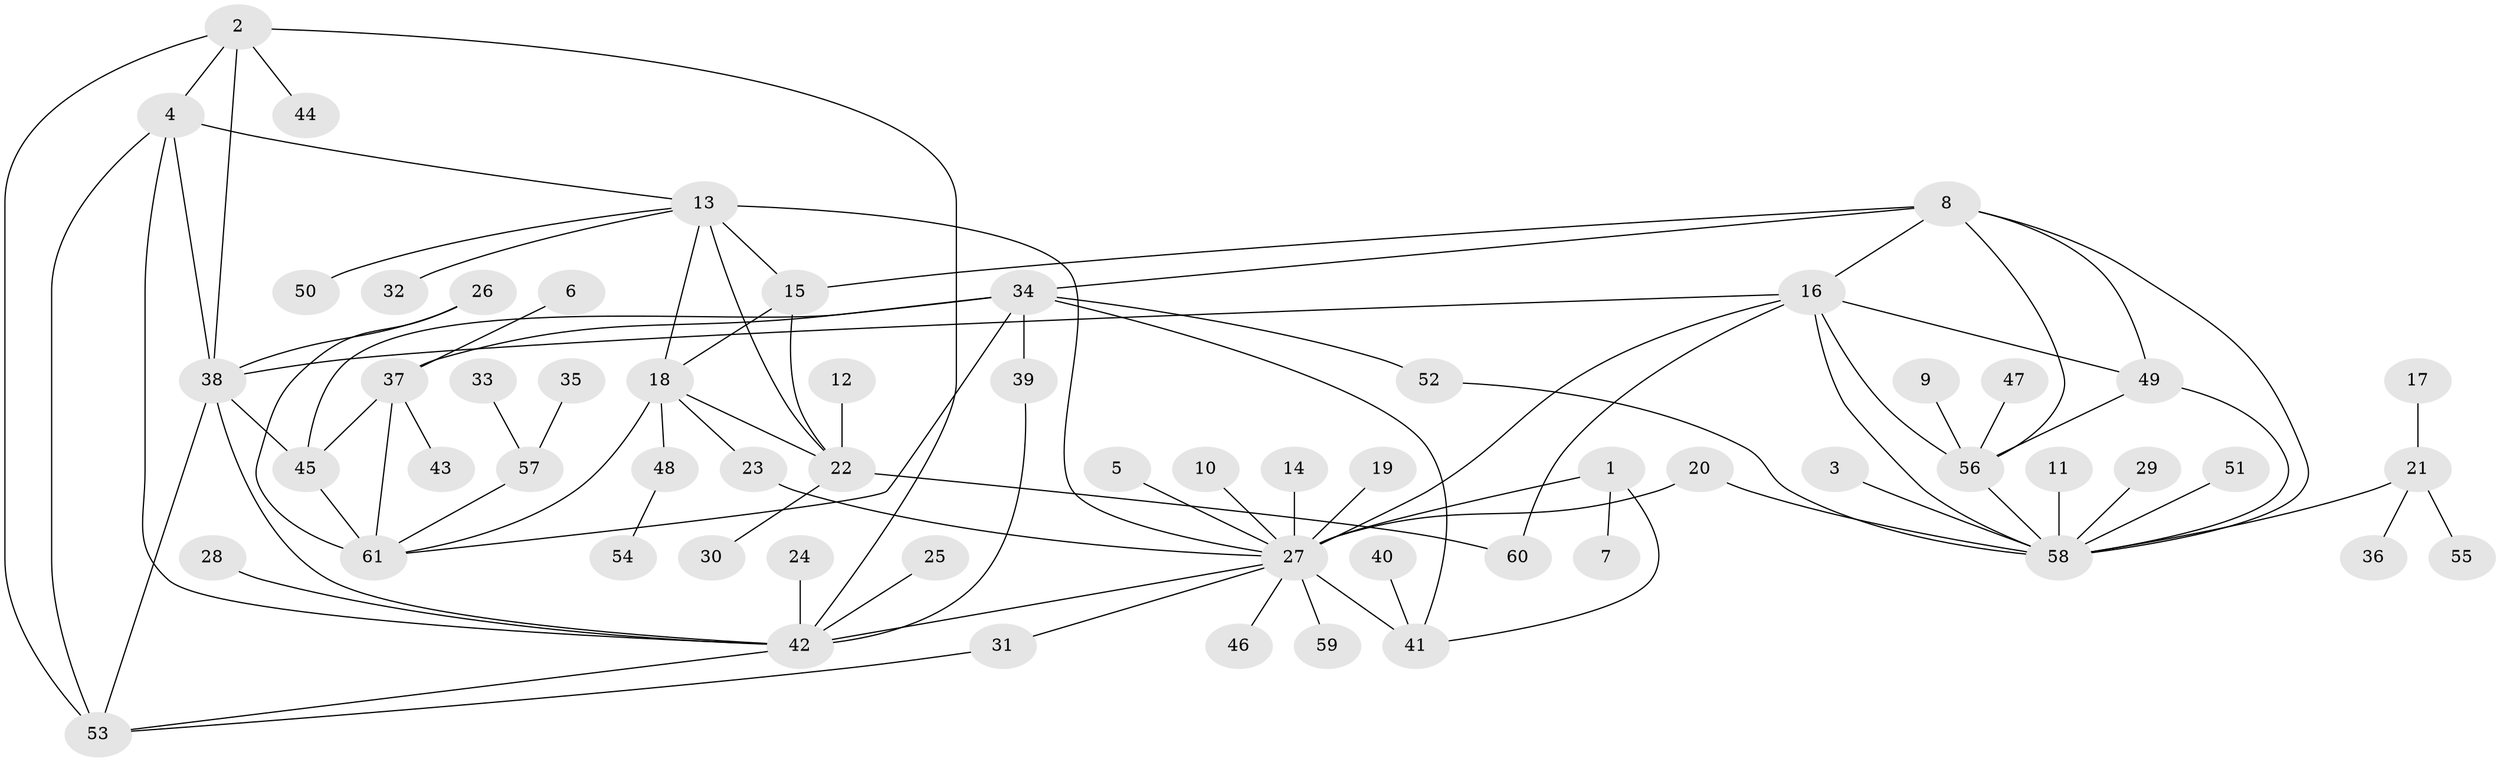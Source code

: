 // original degree distribution, {10: 0.02912621359223301, 6: 0.05825242718446602, 7: 0.02912621359223301, 8: 0.038834951456310676, 9: 0.02912621359223301, 11: 0.009708737864077669, 5: 0.04854368932038835, 12: 0.009708737864077669, 2: 0.13592233009708737, 1: 0.5922330097087378, 4: 0.009708737864077669, 3: 0.009708737864077669}
// Generated by graph-tools (version 1.1) at 2025/37/03/04/25 23:37:40]
// undirected, 61 vertices, 92 edges
graph export_dot {
  node [color=gray90,style=filled];
  1;
  2;
  3;
  4;
  5;
  6;
  7;
  8;
  9;
  10;
  11;
  12;
  13;
  14;
  15;
  16;
  17;
  18;
  19;
  20;
  21;
  22;
  23;
  24;
  25;
  26;
  27;
  28;
  29;
  30;
  31;
  32;
  33;
  34;
  35;
  36;
  37;
  38;
  39;
  40;
  41;
  42;
  43;
  44;
  45;
  46;
  47;
  48;
  49;
  50;
  51;
  52;
  53;
  54;
  55;
  56;
  57;
  58;
  59;
  60;
  61;
  1 -- 7 [weight=1.0];
  1 -- 27 [weight=4.0];
  1 -- 41 [weight=2.0];
  2 -- 4 [weight=1.0];
  2 -- 38 [weight=1.0];
  2 -- 42 [weight=1.0];
  2 -- 44 [weight=1.0];
  2 -- 53 [weight=1.0];
  3 -- 58 [weight=1.0];
  4 -- 13 [weight=1.0];
  4 -- 38 [weight=1.0];
  4 -- 42 [weight=1.0];
  4 -- 53 [weight=1.0];
  5 -- 27 [weight=1.0];
  6 -- 37 [weight=1.0];
  8 -- 15 [weight=1.0];
  8 -- 16 [weight=1.0];
  8 -- 34 [weight=1.0];
  8 -- 49 [weight=1.0];
  8 -- 56 [weight=1.0];
  8 -- 58 [weight=1.0];
  9 -- 56 [weight=1.0];
  10 -- 27 [weight=1.0];
  11 -- 58 [weight=1.0];
  12 -- 22 [weight=1.0];
  13 -- 15 [weight=1.0];
  13 -- 18 [weight=1.0];
  13 -- 22 [weight=2.0];
  13 -- 27 [weight=1.0];
  13 -- 32 [weight=1.0];
  13 -- 50 [weight=1.0];
  14 -- 27 [weight=1.0];
  15 -- 18 [weight=1.0];
  15 -- 22 [weight=2.0];
  16 -- 27 [weight=1.0];
  16 -- 38 [weight=1.0];
  16 -- 49 [weight=1.0];
  16 -- 56 [weight=1.0];
  16 -- 58 [weight=1.0];
  16 -- 60 [weight=1.0];
  17 -- 21 [weight=1.0];
  18 -- 22 [weight=2.0];
  18 -- 23 [weight=1.0];
  18 -- 48 [weight=1.0];
  18 -- 61 [weight=1.0];
  19 -- 27 [weight=1.0];
  20 -- 27 [weight=1.0];
  20 -- 58 [weight=1.0];
  21 -- 36 [weight=1.0];
  21 -- 55 [weight=1.0];
  21 -- 58 [weight=1.0];
  22 -- 30 [weight=1.0];
  22 -- 60 [weight=1.0];
  23 -- 27 [weight=1.0];
  24 -- 42 [weight=1.0];
  25 -- 42 [weight=1.0];
  26 -- 38 [weight=1.0];
  26 -- 61 [weight=1.0];
  27 -- 31 [weight=1.0];
  27 -- 41 [weight=2.0];
  27 -- 42 [weight=1.0];
  27 -- 46 [weight=1.0];
  27 -- 59 [weight=1.0];
  28 -- 42 [weight=1.0];
  29 -- 58 [weight=1.0];
  31 -- 53 [weight=1.0];
  33 -- 57 [weight=1.0];
  34 -- 37 [weight=2.0];
  34 -- 39 [weight=1.0];
  34 -- 41 [weight=1.0];
  34 -- 45 [weight=1.0];
  34 -- 52 [weight=1.0];
  34 -- 61 [weight=1.0];
  35 -- 57 [weight=1.0];
  37 -- 43 [weight=1.0];
  37 -- 45 [weight=2.0];
  37 -- 61 [weight=2.0];
  38 -- 42 [weight=1.0];
  38 -- 45 [weight=1.0];
  38 -- 53 [weight=1.0];
  39 -- 42 [weight=1.0];
  40 -- 41 [weight=1.0];
  42 -- 53 [weight=1.0];
  45 -- 61 [weight=1.0];
  47 -- 56 [weight=1.0];
  48 -- 54 [weight=1.0];
  49 -- 56 [weight=1.0];
  49 -- 58 [weight=1.0];
  51 -- 58 [weight=1.0];
  52 -- 58 [weight=1.0];
  56 -- 58 [weight=1.0];
  57 -- 61 [weight=1.0];
}
